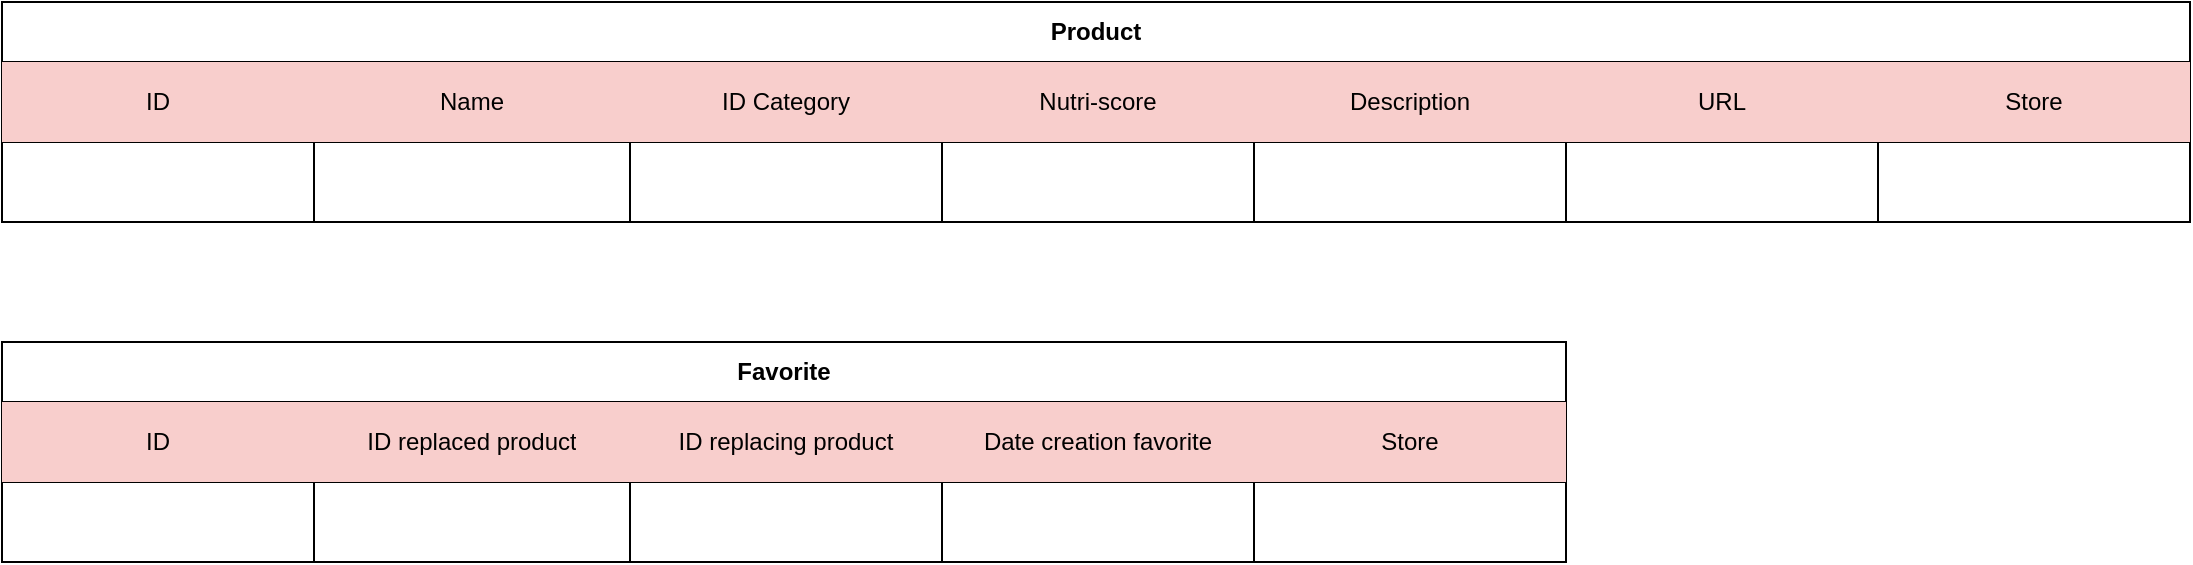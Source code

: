 <mxfile version="13.7.3" type="device"><diagram id="7WGVoO2BFZbnW4B4Ruq_" name="Page-1"><mxGraphModel dx="1422" dy="852" grid="1" gridSize="10" guides="1" tooltips="1" connect="1" arrows="1" fold="1" page="1" pageScale="1" pageWidth="1169" pageHeight="827" math="0" shadow="0"><root><mxCell id="0"/><mxCell id="1" parent="0"/><mxCell id="UuW7qLJdO2TD5FRgU3s6-2" value="Product" style="shape=table;html=1;whiteSpace=wrap;startSize=30;container=1;collapsible=0;childLayout=tableLayout;fontStyle=1;align=center;" vertex="1" parent="1"><mxGeometry x="80" y="30" width="1094" height="110" as="geometry"/></mxCell><mxCell id="UuW7qLJdO2TD5FRgU3s6-3" value="" style="shape=partialRectangle;html=1;whiteSpace=wrap;collapsible=0;dropTarget=0;pointerEvents=0;fillColor=none;top=0;left=0;bottom=0;right=0;points=[[0,0.5],[1,0.5]];portConstraint=eastwest;" vertex="1" parent="UuW7qLJdO2TD5FRgU3s6-2"><mxGeometry y="30" width="1094" height="40" as="geometry"/></mxCell><mxCell id="UuW7qLJdO2TD5FRgU3s6-4" value="ID" style="shape=partialRectangle;html=1;whiteSpace=wrap;connectable=0;fillColor=#f8cecc;top=0;left=0;bottom=0;right=0;overflow=hidden;strokeColor=#b85450;" vertex="1" parent="UuW7qLJdO2TD5FRgU3s6-3"><mxGeometry width="156" height="40" as="geometry"/></mxCell><mxCell id="UuW7qLJdO2TD5FRgU3s6-5" value="Name" style="shape=partialRectangle;html=1;whiteSpace=wrap;connectable=0;fillColor=#f8cecc;top=0;left=0;bottom=0;right=0;overflow=hidden;strokeColor=#b85450;" vertex="1" parent="UuW7qLJdO2TD5FRgU3s6-3"><mxGeometry x="156" width="158" height="40" as="geometry"/></mxCell><mxCell id="UuW7qLJdO2TD5FRgU3s6-6" value="ID Category" style="shape=partialRectangle;html=1;whiteSpace=wrap;connectable=0;fillColor=#f8cecc;top=0;left=0;bottom=0;right=0;overflow=hidden;strokeColor=#b85450;" vertex="1" parent="UuW7qLJdO2TD5FRgU3s6-3"><mxGeometry x="314" width="156" height="40" as="geometry"/></mxCell><mxCell id="UuW7qLJdO2TD5FRgU3s6-15" value="Nutri-score" style="shape=partialRectangle;html=1;whiteSpace=wrap;connectable=0;fillColor=#f8cecc;top=0;left=0;bottom=0;right=0;overflow=hidden;strokeColor=#b85450;" vertex="1" parent="UuW7qLJdO2TD5FRgU3s6-3"><mxGeometry x="470" width="156" height="40" as="geometry"/></mxCell><mxCell id="UuW7qLJdO2TD5FRgU3s6-18" value="Description" style="shape=partialRectangle;html=1;whiteSpace=wrap;connectable=0;fillColor=#f8cecc;top=0;left=0;bottom=0;right=0;overflow=hidden;strokeColor=#b85450;" vertex="1" parent="UuW7qLJdO2TD5FRgU3s6-3"><mxGeometry x="626" width="156" height="40" as="geometry"/></mxCell><mxCell id="UuW7qLJdO2TD5FRgU3s6-21" value="URL" style="shape=partialRectangle;html=1;whiteSpace=wrap;connectable=0;fillColor=#f8cecc;top=0;left=0;bottom=0;right=0;overflow=hidden;strokeColor=#b85450;" vertex="1" parent="UuW7qLJdO2TD5FRgU3s6-3"><mxGeometry x="782" width="156" height="40" as="geometry"/></mxCell><mxCell id="UuW7qLJdO2TD5FRgU3s6-24" value="Store" style="shape=partialRectangle;html=1;whiteSpace=wrap;connectable=0;fillColor=#f8cecc;top=0;left=0;bottom=0;right=0;overflow=hidden;strokeColor=#b85450;" vertex="1" parent="UuW7qLJdO2TD5FRgU3s6-3"><mxGeometry x="938" width="156" height="40" as="geometry"/></mxCell><mxCell id="UuW7qLJdO2TD5FRgU3s6-7" value="" style="shape=partialRectangle;html=1;whiteSpace=wrap;collapsible=0;dropTarget=0;pointerEvents=0;fillColor=none;top=0;left=0;bottom=0;right=0;points=[[0,0.5],[1,0.5]];portConstraint=eastwest;" vertex="1" parent="UuW7qLJdO2TD5FRgU3s6-2"><mxGeometry y="70" width="1094" height="40" as="geometry"/></mxCell><mxCell id="UuW7qLJdO2TD5FRgU3s6-8" value="" style="shape=partialRectangle;html=1;whiteSpace=wrap;connectable=0;fillColor=none;top=0;left=0;bottom=0;right=0;overflow=hidden;" vertex="1" parent="UuW7qLJdO2TD5FRgU3s6-7"><mxGeometry width="156" height="40" as="geometry"/></mxCell><mxCell id="UuW7qLJdO2TD5FRgU3s6-9" value="" style="shape=partialRectangle;html=1;whiteSpace=wrap;connectable=0;fillColor=none;top=0;left=0;bottom=0;right=0;overflow=hidden;" vertex="1" parent="UuW7qLJdO2TD5FRgU3s6-7"><mxGeometry x="156" width="158" height="40" as="geometry"/></mxCell><mxCell id="UuW7qLJdO2TD5FRgU3s6-10" value="" style="shape=partialRectangle;html=1;whiteSpace=wrap;connectable=0;fillColor=none;top=0;left=0;bottom=0;right=0;overflow=hidden;" vertex="1" parent="UuW7qLJdO2TD5FRgU3s6-7"><mxGeometry x="314" width="156" height="40" as="geometry"/></mxCell><mxCell id="UuW7qLJdO2TD5FRgU3s6-16" style="shape=partialRectangle;html=1;whiteSpace=wrap;connectable=0;fillColor=none;top=0;left=0;bottom=0;right=0;overflow=hidden;" vertex="1" parent="UuW7qLJdO2TD5FRgU3s6-7"><mxGeometry x="470" width="156" height="40" as="geometry"/></mxCell><mxCell id="UuW7qLJdO2TD5FRgU3s6-19" style="shape=partialRectangle;html=1;whiteSpace=wrap;connectable=0;fillColor=none;top=0;left=0;bottom=0;right=0;overflow=hidden;" vertex="1" parent="UuW7qLJdO2TD5FRgU3s6-7"><mxGeometry x="626" width="156" height="40" as="geometry"/></mxCell><mxCell id="UuW7qLJdO2TD5FRgU3s6-22" style="shape=partialRectangle;html=1;whiteSpace=wrap;connectable=0;fillColor=none;top=0;left=0;bottom=0;right=0;overflow=hidden;" vertex="1" parent="UuW7qLJdO2TD5FRgU3s6-7"><mxGeometry x="782" width="156" height="40" as="geometry"/></mxCell><mxCell id="UuW7qLJdO2TD5FRgU3s6-25" style="shape=partialRectangle;html=1;whiteSpace=wrap;connectable=0;fillColor=none;top=0;left=0;bottom=0;right=0;overflow=hidden;" vertex="1" parent="UuW7qLJdO2TD5FRgU3s6-7"><mxGeometry x="938" width="156" height="40" as="geometry"/></mxCell><mxCell id="UuW7qLJdO2TD5FRgU3s6-27" value="Favorite" style="shape=table;html=1;whiteSpace=wrap;startSize=30;container=1;collapsible=0;childLayout=tableLayout;fontStyle=1;align=center;" vertex="1" parent="1"><mxGeometry x="80" y="200" width="782" height="110" as="geometry"/></mxCell><mxCell id="UuW7qLJdO2TD5FRgU3s6-28" value="" style="shape=partialRectangle;html=1;whiteSpace=wrap;collapsible=0;dropTarget=0;pointerEvents=0;fillColor=none;top=0;left=0;bottom=0;right=0;points=[[0,0.5],[1,0.5]];portConstraint=eastwest;" vertex="1" parent="UuW7qLJdO2TD5FRgU3s6-27"><mxGeometry y="30" width="782" height="40" as="geometry"/></mxCell><mxCell id="UuW7qLJdO2TD5FRgU3s6-29" value="ID" style="shape=partialRectangle;html=1;whiteSpace=wrap;connectable=0;fillColor=#f8cecc;top=0;left=0;bottom=0;right=0;overflow=hidden;strokeColor=#b85450;" vertex="1" parent="UuW7qLJdO2TD5FRgU3s6-28"><mxGeometry width="156" height="40" as="geometry"/></mxCell><mxCell id="UuW7qLJdO2TD5FRgU3s6-30" value="ID replaced product" style="shape=partialRectangle;html=1;whiteSpace=wrap;connectable=0;fillColor=#f8cecc;top=0;left=0;bottom=0;right=0;overflow=hidden;strokeColor=#b85450;" vertex="1" parent="UuW7qLJdO2TD5FRgU3s6-28"><mxGeometry x="156" width="158" height="40" as="geometry"/></mxCell><mxCell id="UuW7qLJdO2TD5FRgU3s6-31" value="ID replacing product" style="shape=partialRectangle;html=1;whiteSpace=wrap;connectable=0;fillColor=#f8cecc;top=0;left=0;bottom=0;right=0;overflow=hidden;strokeColor=#b85450;" vertex="1" parent="UuW7qLJdO2TD5FRgU3s6-28"><mxGeometry x="314" width="156" height="40" as="geometry"/></mxCell><mxCell id="UuW7qLJdO2TD5FRgU3s6-32" value="Date creation favorite" style="shape=partialRectangle;html=1;whiteSpace=wrap;connectable=0;fillColor=#f8cecc;top=0;left=0;bottom=0;right=0;overflow=hidden;strokeColor=#b85450;" vertex="1" parent="UuW7qLJdO2TD5FRgU3s6-28"><mxGeometry x="470" width="156" height="40" as="geometry"/></mxCell><mxCell id="UuW7qLJdO2TD5FRgU3s6-35" value="Store" style="shape=partialRectangle;html=1;whiteSpace=wrap;connectable=0;fillColor=#f8cecc;top=0;left=0;bottom=0;right=0;overflow=hidden;strokeColor=#b85450;" vertex="1" parent="UuW7qLJdO2TD5FRgU3s6-28"><mxGeometry x="626" width="156" height="40" as="geometry"/></mxCell><mxCell id="UuW7qLJdO2TD5FRgU3s6-36" value="" style="shape=partialRectangle;html=1;whiteSpace=wrap;collapsible=0;dropTarget=0;pointerEvents=0;fillColor=none;top=0;left=0;bottom=0;right=0;points=[[0,0.5],[1,0.5]];portConstraint=eastwest;" vertex="1" parent="UuW7qLJdO2TD5FRgU3s6-27"><mxGeometry y="70" width="782" height="40" as="geometry"/></mxCell><mxCell id="UuW7qLJdO2TD5FRgU3s6-37" value="" style="shape=partialRectangle;html=1;whiteSpace=wrap;connectable=0;fillColor=none;top=0;left=0;bottom=0;right=0;overflow=hidden;" vertex="1" parent="UuW7qLJdO2TD5FRgU3s6-36"><mxGeometry width="156" height="40" as="geometry"/></mxCell><mxCell id="UuW7qLJdO2TD5FRgU3s6-38" value="" style="shape=partialRectangle;html=1;whiteSpace=wrap;connectable=0;fillColor=none;top=0;left=0;bottom=0;right=0;overflow=hidden;" vertex="1" parent="UuW7qLJdO2TD5FRgU3s6-36"><mxGeometry x="156" width="158" height="40" as="geometry"/></mxCell><mxCell id="UuW7qLJdO2TD5FRgU3s6-39" value="" style="shape=partialRectangle;html=1;whiteSpace=wrap;connectable=0;fillColor=none;top=0;left=0;bottom=0;right=0;overflow=hidden;" vertex="1" parent="UuW7qLJdO2TD5FRgU3s6-36"><mxGeometry x="314" width="156" height="40" as="geometry"/></mxCell><mxCell id="UuW7qLJdO2TD5FRgU3s6-40" style="shape=partialRectangle;html=1;whiteSpace=wrap;connectable=0;fillColor=none;top=0;left=0;bottom=0;right=0;overflow=hidden;" vertex="1" parent="UuW7qLJdO2TD5FRgU3s6-36"><mxGeometry x="470" width="156" height="40" as="geometry"/></mxCell><mxCell id="UuW7qLJdO2TD5FRgU3s6-43" style="shape=partialRectangle;html=1;whiteSpace=wrap;connectable=0;fillColor=none;top=0;left=0;bottom=0;right=0;overflow=hidden;" vertex="1" parent="UuW7qLJdO2TD5FRgU3s6-36"><mxGeometry x="626" width="156" height="40" as="geometry"/></mxCell></root></mxGraphModel></diagram></mxfile>